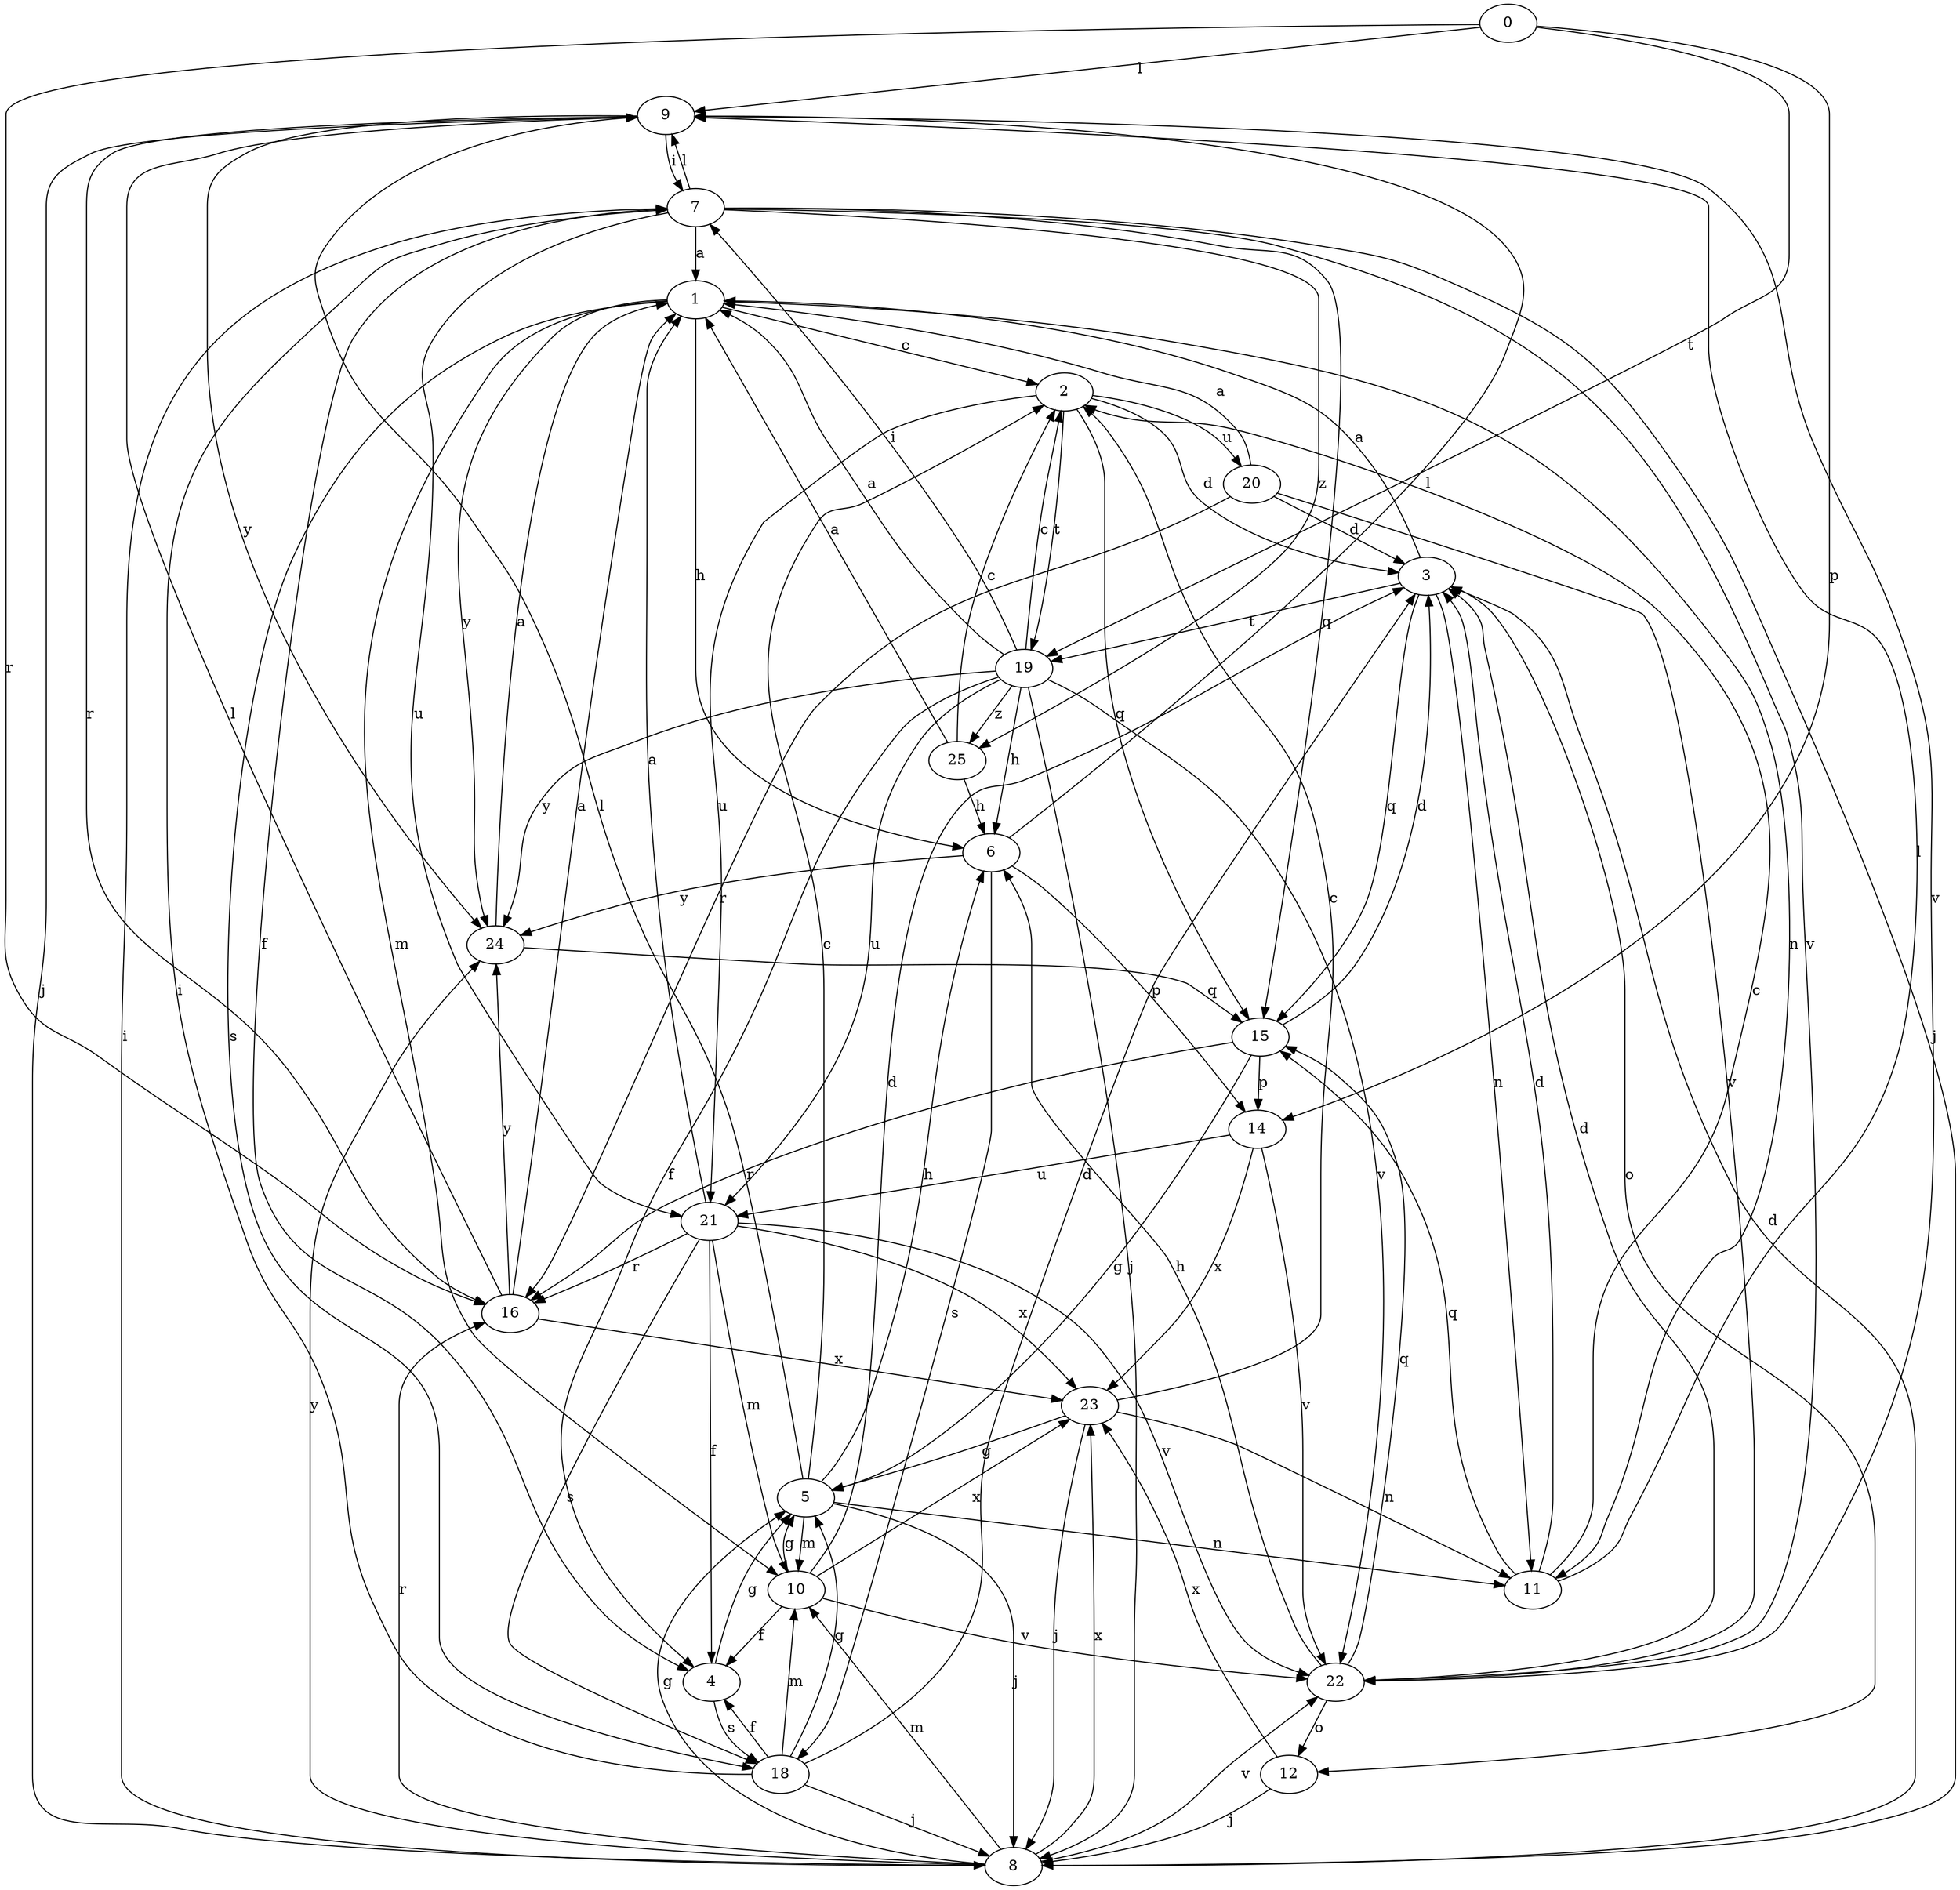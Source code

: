 strict digraph  {
0;
1;
2;
3;
4;
5;
6;
7;
8;
9;
10;
11;
12;
14;
15;
16;
18;
19;
20;
21;
22;
23;
24;
25;
0 -> 9  [label=l];
0 -> 14  [label=p];
0 -> 16  [label=r];
0 -> 19  [label=t];
1 -> 2  [label=c];
1 -> 6  [label=h];
1 -> 10  [label=m];
1 -> 11  [label=n];
1 -> 18  [label=s];
1 -> 24  [label=y];
2 -> 3  [label=d];
2 -> 15  [label=q];
2 -> 19  [label=t];
2 -> 20  [label=u];
2 -> 21  [label=u];
3 -> 1  [label=a];
3 -> 11  [label=n];
3 -> 12  [label=o];
3 -> 15  [label=q];
3 -> 19  [label=t];
4 -> 5  [label=g];
4 -> 18  [label=s];
5 -> 2  [label=c];
5 -> 6  [label=h];
5 -> 8  [label=j];
5 -> 9  [label=l];
5 -> 10  [label=m];
5 -> 11  [label=n];
6 -> 9  [label=l];
6 -> 14  [label=p];
6 -> 18  [label=s];
6 -> 24  [label=y];
7 -> 1  [label=a];
7 -> 4  [label=f];
7 -> 8  [label=j];
7 -> 9  [label=l];
7 -> 15  [label=q];
7 -> 21  [label=u];
7 -> 22  [label=v];
7 -> 25  [label=z];
8 -> 3  [label=d];
8 -> 5  [label=g];
8 -> 7  [label=i];
8 -> 10  [label=m];
8 -> 16  [label=r];
8 -> 22  [label=v];
8 -> 23  [label=x];
8 -> 24  [label=y];
9 -> 7  [label=i];
9 -> 8  [label=j];
9 -> 16  [label=r];
9 -> 22  [label=v];
9 -> 24  [label=y];
10 -> 3  [label=d];
10 -> 4  [label=f];
10 -> 5  [label=g];
10 -> 22  [label=v];
10 -> 23  [label=x];
11 -> 2  [label=c];
11 -> 3  [label=d];
11 -> 9  [label=l];
11 -> 15  [label=q];
12 -> 8  [label=j];
12 -> 23  [label=x];
14 -> 21  [label=u];
14 -> 22  [label=v];
14 -> 23  [label=x];
15 -> 3  [label=d];
15 -> 5  [label=g];
15 -> 14  [label=p];
15 -> 16  [label=r];
16 -> 1  [label=a];
16 -> 9  [label=l];
16 -> 23  [label=x];
16 -> 24  [label=y];
18 -> 3  [label=d];
18 -> 4  [label=f];
18 -> 5  [label=g];
18 -> 7  [label=i];
18 -> 8  [label=j];
18 -> 10  [label=m];
19 -> 1  [label=a];
19 -> 2  [label=c];
19 -> 4  [label=f];
19 -> 6  [label=h];
19 -> 7  [label=i];
19 -> 8  [label=j];
19 -> 21  [label=u];
19 -> 22  [label=v];
19 -> 24  [label=y];
19 -> 25  [label=z];
20 -> 1  [label=a];
20 -> 3  [label=d];
20 -> 16  [label=r];
20 -> 22  [label=v];
21 -> 1  [label=a];
21 -> 4  [label=f];
21 -> 10  [label=m];
21 -> 16  [label=r];
21 -> 18  [label=s];
21 -> 22  [label=v];
21 -> 23  [label=x];
22 -> 3  [label=d];
22 -> 6  [label=h];
22 -> 12  [label=o];
22 -> 15  [label=q];
23 -> 2  [label=c];
23 -> 5  [label=g];
23 -> 8  [label=j];
23 -> 11  [label=n];
24 -> 1  [label=a];
24 -> 15  [label=q];
25 -> 1  [label=a];
25 -> 2  [label=c];
25 -> 6  [label=h];
}
